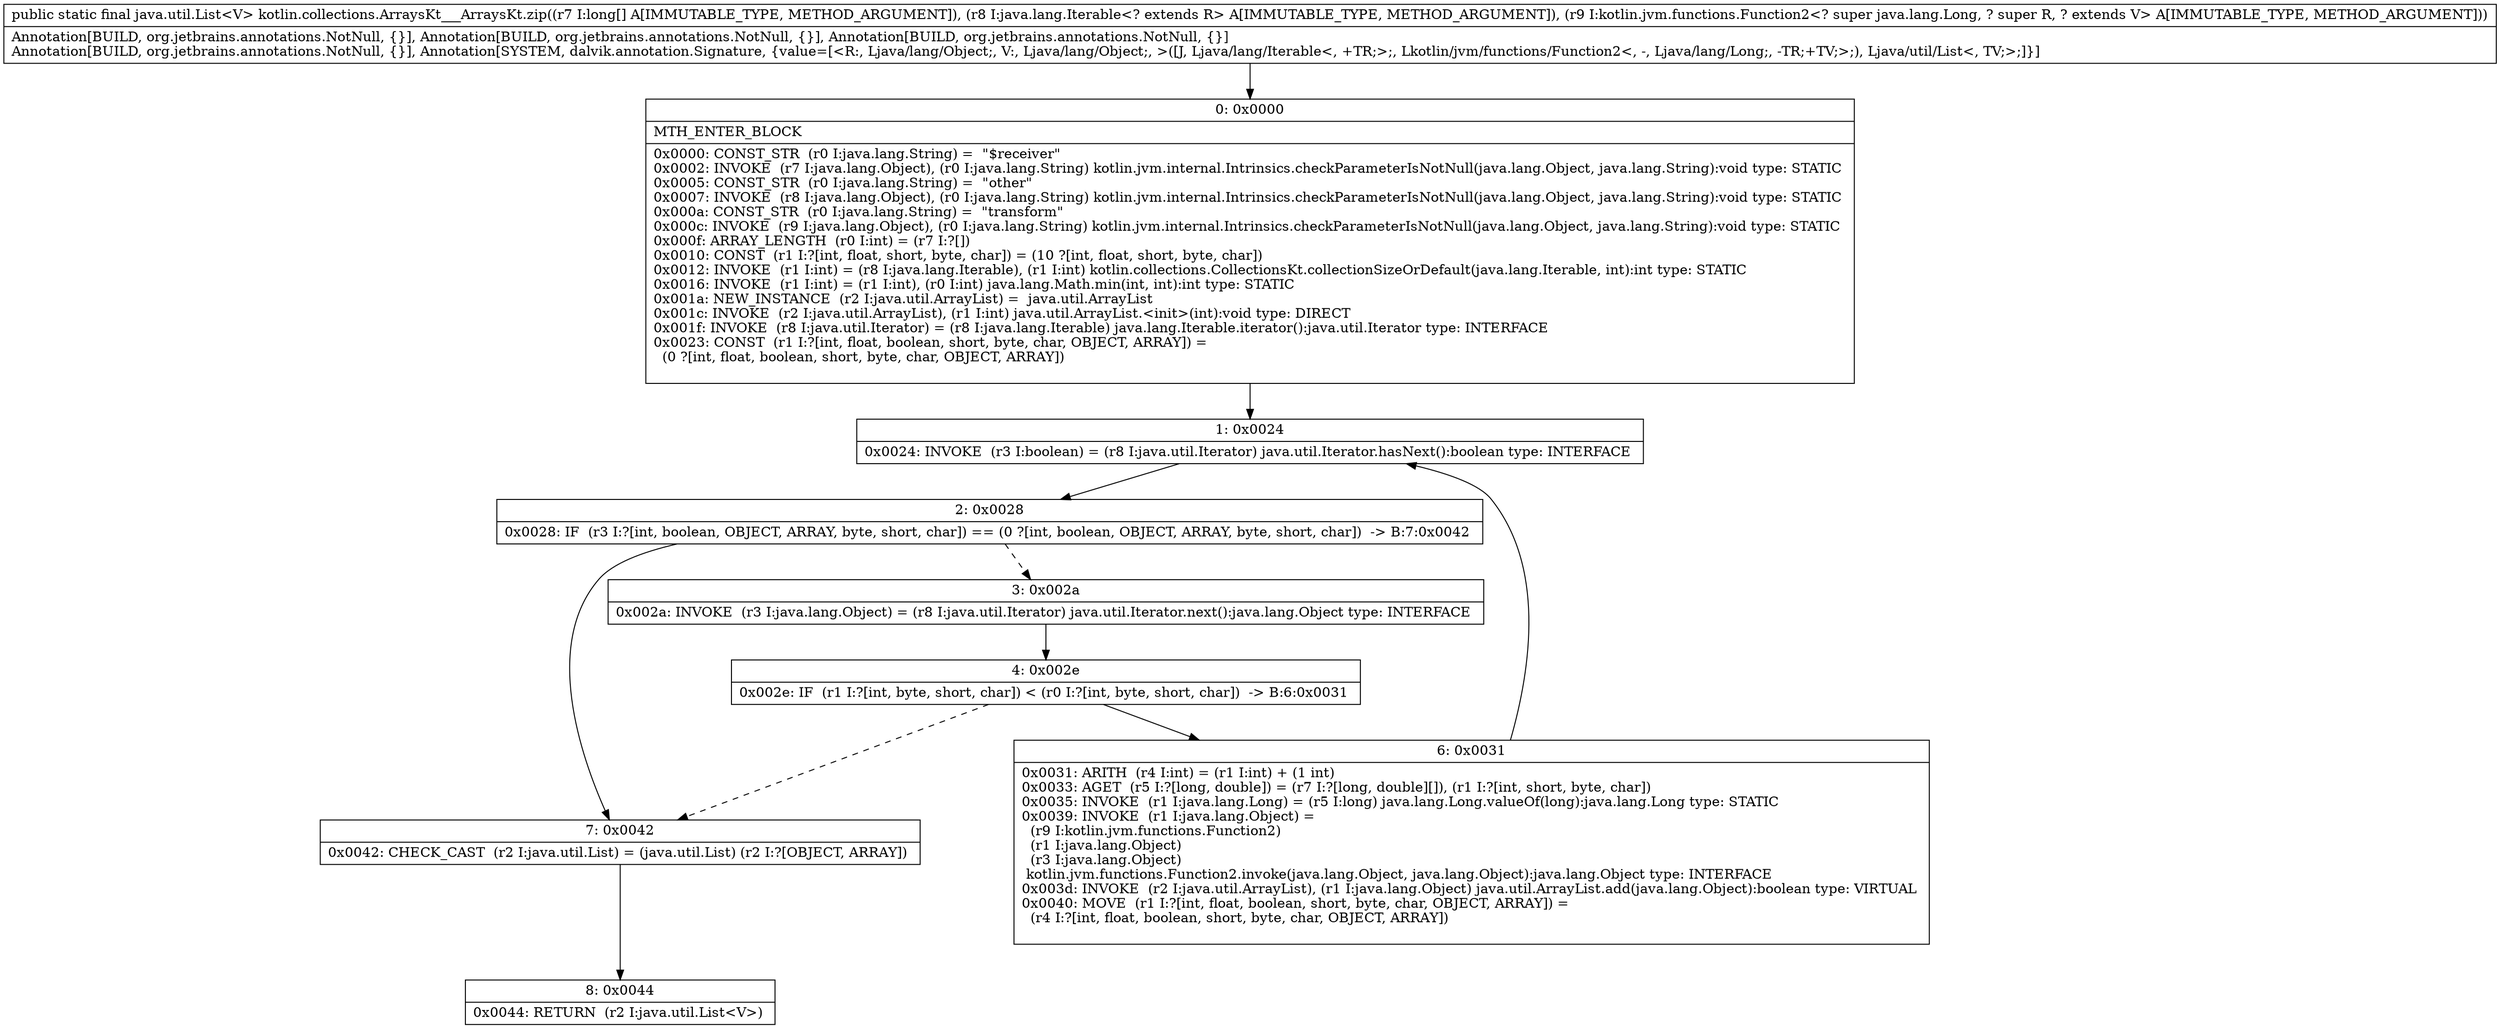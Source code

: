 digraph "CFG forkotlin.collections.ArraysKt___ArraysKt.zip([JLjava\/lang\/Iterable;Lkotlin\/jvm\/functions\/Function2;)Ljava\/util\/List;" {
Node_0 [shape=record,label="{0\:\ 0x0000|MTH_ENTER_BLOCK\l|0x0000: CONST_STR  (r0 I:java.lang.String) =  \"$receiver\" \l0x0002: INVOKE  (r7 I:java.lang.Object), (r0 I:java.lang.String) kotlin.jvm.internal.Intrinsics.checkParameterIsNotNull(java.lang.Object, java.lang.String):void type: STATIC \l0x0005: CONST_STR  (r0 I:java.lang.String) =  \"other\" \l0x0007: INVOKE  (r8 I:java.lang.Object), (r0 I:java.lang.String) kotlin.jvm.internal.Intrinsics.checkParameterIsNotNull(java.lang.Object, java.lang.String):void type: STATIC \l0x000a: CONST_STR  (r0 I:java.lang.String) =  \"transform\" \l0x000c: INVOKE  (r9 I:java.lang.Object), (r0 I:java.lang.String) kotlin.jvm.internal.Intrinsics.checkParameterIsNotNull(java.lang.Object, java.lang.String):void type: STATIC \l0x000f: ARRAY_LENGTH  (r0 I:int) = (r7 I:?[]) \l0x0010: CONST  (r1 I:?[int, float, short, byte, char]) = (10 ?[int, float, short, byte, char]) \l0x0012: INVOKE  (r1 I:int) = (r8 I:java.lang.Iterable), (r1 I:int) kotlin.collections.CollectionsKt.collectionSizeOrDefault(java.lang.Iterable, int):int type: STATIC \l0x0016: INVOKE  (r1 I:int) = (r1 I:int), (r0 I:int) java.lang.Math.min(int, int):int type: STATIC \l0x001a: NEW_INSTANCE  (r2 I:java.util.ArrayList) =  java.util.ArrayList \l0x001c: INVOKE  (r2 I:java.util.ArrayList), (r1 I:int) java.util.ArrayList.\<init\>(int):void type: DIRECT \l0x001f: INVOKE  (r8 I:java.util.Iterator) = (r8 I:java.lang.Iterable) java.lang.Iterable.iterator():java.util.Iterator type: INTERFACE \l0x0023: CONST  (r1 I:?[int, float, boolean, short, byte, char, OBJECT, ARRAY]) = \l  (0 ?[int, float, boolean, short, byte, char, OBJECT, ARRAY])\l \l}"];
Node_1 [shape=record,label="{1\:\ 0x0024|0x0024: INVOKE  (r3 I:boolean) = (r8 I:java.util.Iterator) java.util.Iterator.hasNext():boolean type: INTERFACE \l}"];
Node_2 [shape=record,label="{2\:\ 0x0028|0x0028: IF  (r3 I:?[int, boolean, OBJECT, ARRAY, byte, short, char]) == (0 ?[int, boolean, OBJECT, ARRAY, byte, short, char])  \-\> B:7:0x0042 \l}"];
Node_3 [shape=record,label="{3\:\ 0x002a|0x002a: INVOKE  (r3 I:java.lang.Object) = (r8 I:java.util.Iterator) java.util.Iterator.next():java.lang.Object type: INTERFACE \l}"];
Node_4 [shape=record,label="{4\:\ 0x002e|0x002e: IF  (r1 I:?[int, byte, short, char]) \< (r0 I:?[int, byte, short, char])  \-\> B:6:0x0031 \l}"];
Node_6 [shape=record,label="{6\:\ 0x0031|0x0031: ARITH  (r4 I:int) = (r1 I:int) + (1 int) \l0x0033: AGET  (r5 I:?[long, double]) = (r7 I:?[long, double][]), (r1 I:?[int, short, byte, char]) \l0x0035: INVOKE  (r1 I:java.lang.Long) = (r5 I:long) java.lang.Long.valueOf(long):java.lang.Long type: STATIC \l0x0039: INVOKE  (r1 I:java.lang.Object) = \l  (r9 I:kotlin.jvm.functions.Function2)\l  (r1 I:java.lang.Object)\l  (r3 I:java.lang.Object)\l kotlin.jvm.functions.Function2.invoke(java.lang.Object, java.lang.Object):java.lang.Object type: INTERFACE \l0x003d: INVOKE  (r2 I:java.util.ArrayList), (r1 I:java.lang.Object) java.util.ArrayList.add(java.lang.Object):boolean type: VIRTUAL \l0x0040: MOVE  (r1 I:?[int, float, boolean, short, byte, char, OBJECT, ARRAY]) = \l  (r4 I:?[int, float, boolean, short, byte, char, OBJECT, ARRAY])\l \l}"];
Node_7 [shape=record,label="{7\:\ 0x0042|0x0042: CHECK_CAST  (r2 I:java.util.List) = (java.util.List) (r2 I:?[OBJECT, ARRAY]) \l}"];
Node_8 [shape=record,label="{8\:\ 0x0044|0x0044: RETURN  (r2 I:java.util.List\<V\>) \l}"];
MethodNode[shape=record,label="{public static final java.util.List\<V\> kotlin.collections.ArraysKt___ArraysKt.zip((r7 I:long[] A[IMMUTABLE_TYPE, METHOD_ARGUMENT]), (r8 I:java.lang.Iterable\<? extends R\> A[IMMUTABLE_TYPE, METHOD_ARGUMENT]), (r9 I:kotlin.jvm.functions.Function2\<? super java.lang.Long, ? super R, ? extends V\> A[IMMUTABLE_TYPE, METHOD_ARGUMENT]))  | Annotation[BUILD, org.jetbrains.annotations.NotNull, \{\}], Annotation[BUILD, org.jetbrains.annotations.NotNull, \{\}], Annotation[BUILD, org.jetbrains.annotations.NotNull, \{\}]\lAnnotation[BUILD, org.jetbrains.annotations.NotNull, \{\}], Annotation[SYSTEM, dalvik.annotation.Signature, \{value=[\<R:, Ljava\/lang\/Object;, V:, Ljava\/lang\/Object;, \>([J, Ljava\/lang\/Iterable\<, +TR;\>;, Lkotlin\/jvm\/functions\/Function2\<, \-, Ljava\/lang\/Long;, \-TR;+TV;\>;), Ljava\/util\/List\<, TV;\>;]\}]\l}"];
MethodNode -> Node_0;
Node_0 -> Node_1;
Node_1 -> Node_2;
Node_2 -> Node_3[style=dashed];
Node_2 -> Node_7;
Node_3 -> Node_4;
Node_4 -> Node_6;
Node_4 -> Node_7[style=dashed];
Node_6 -> Node_1;
Node_7 -> Node_8;
}

